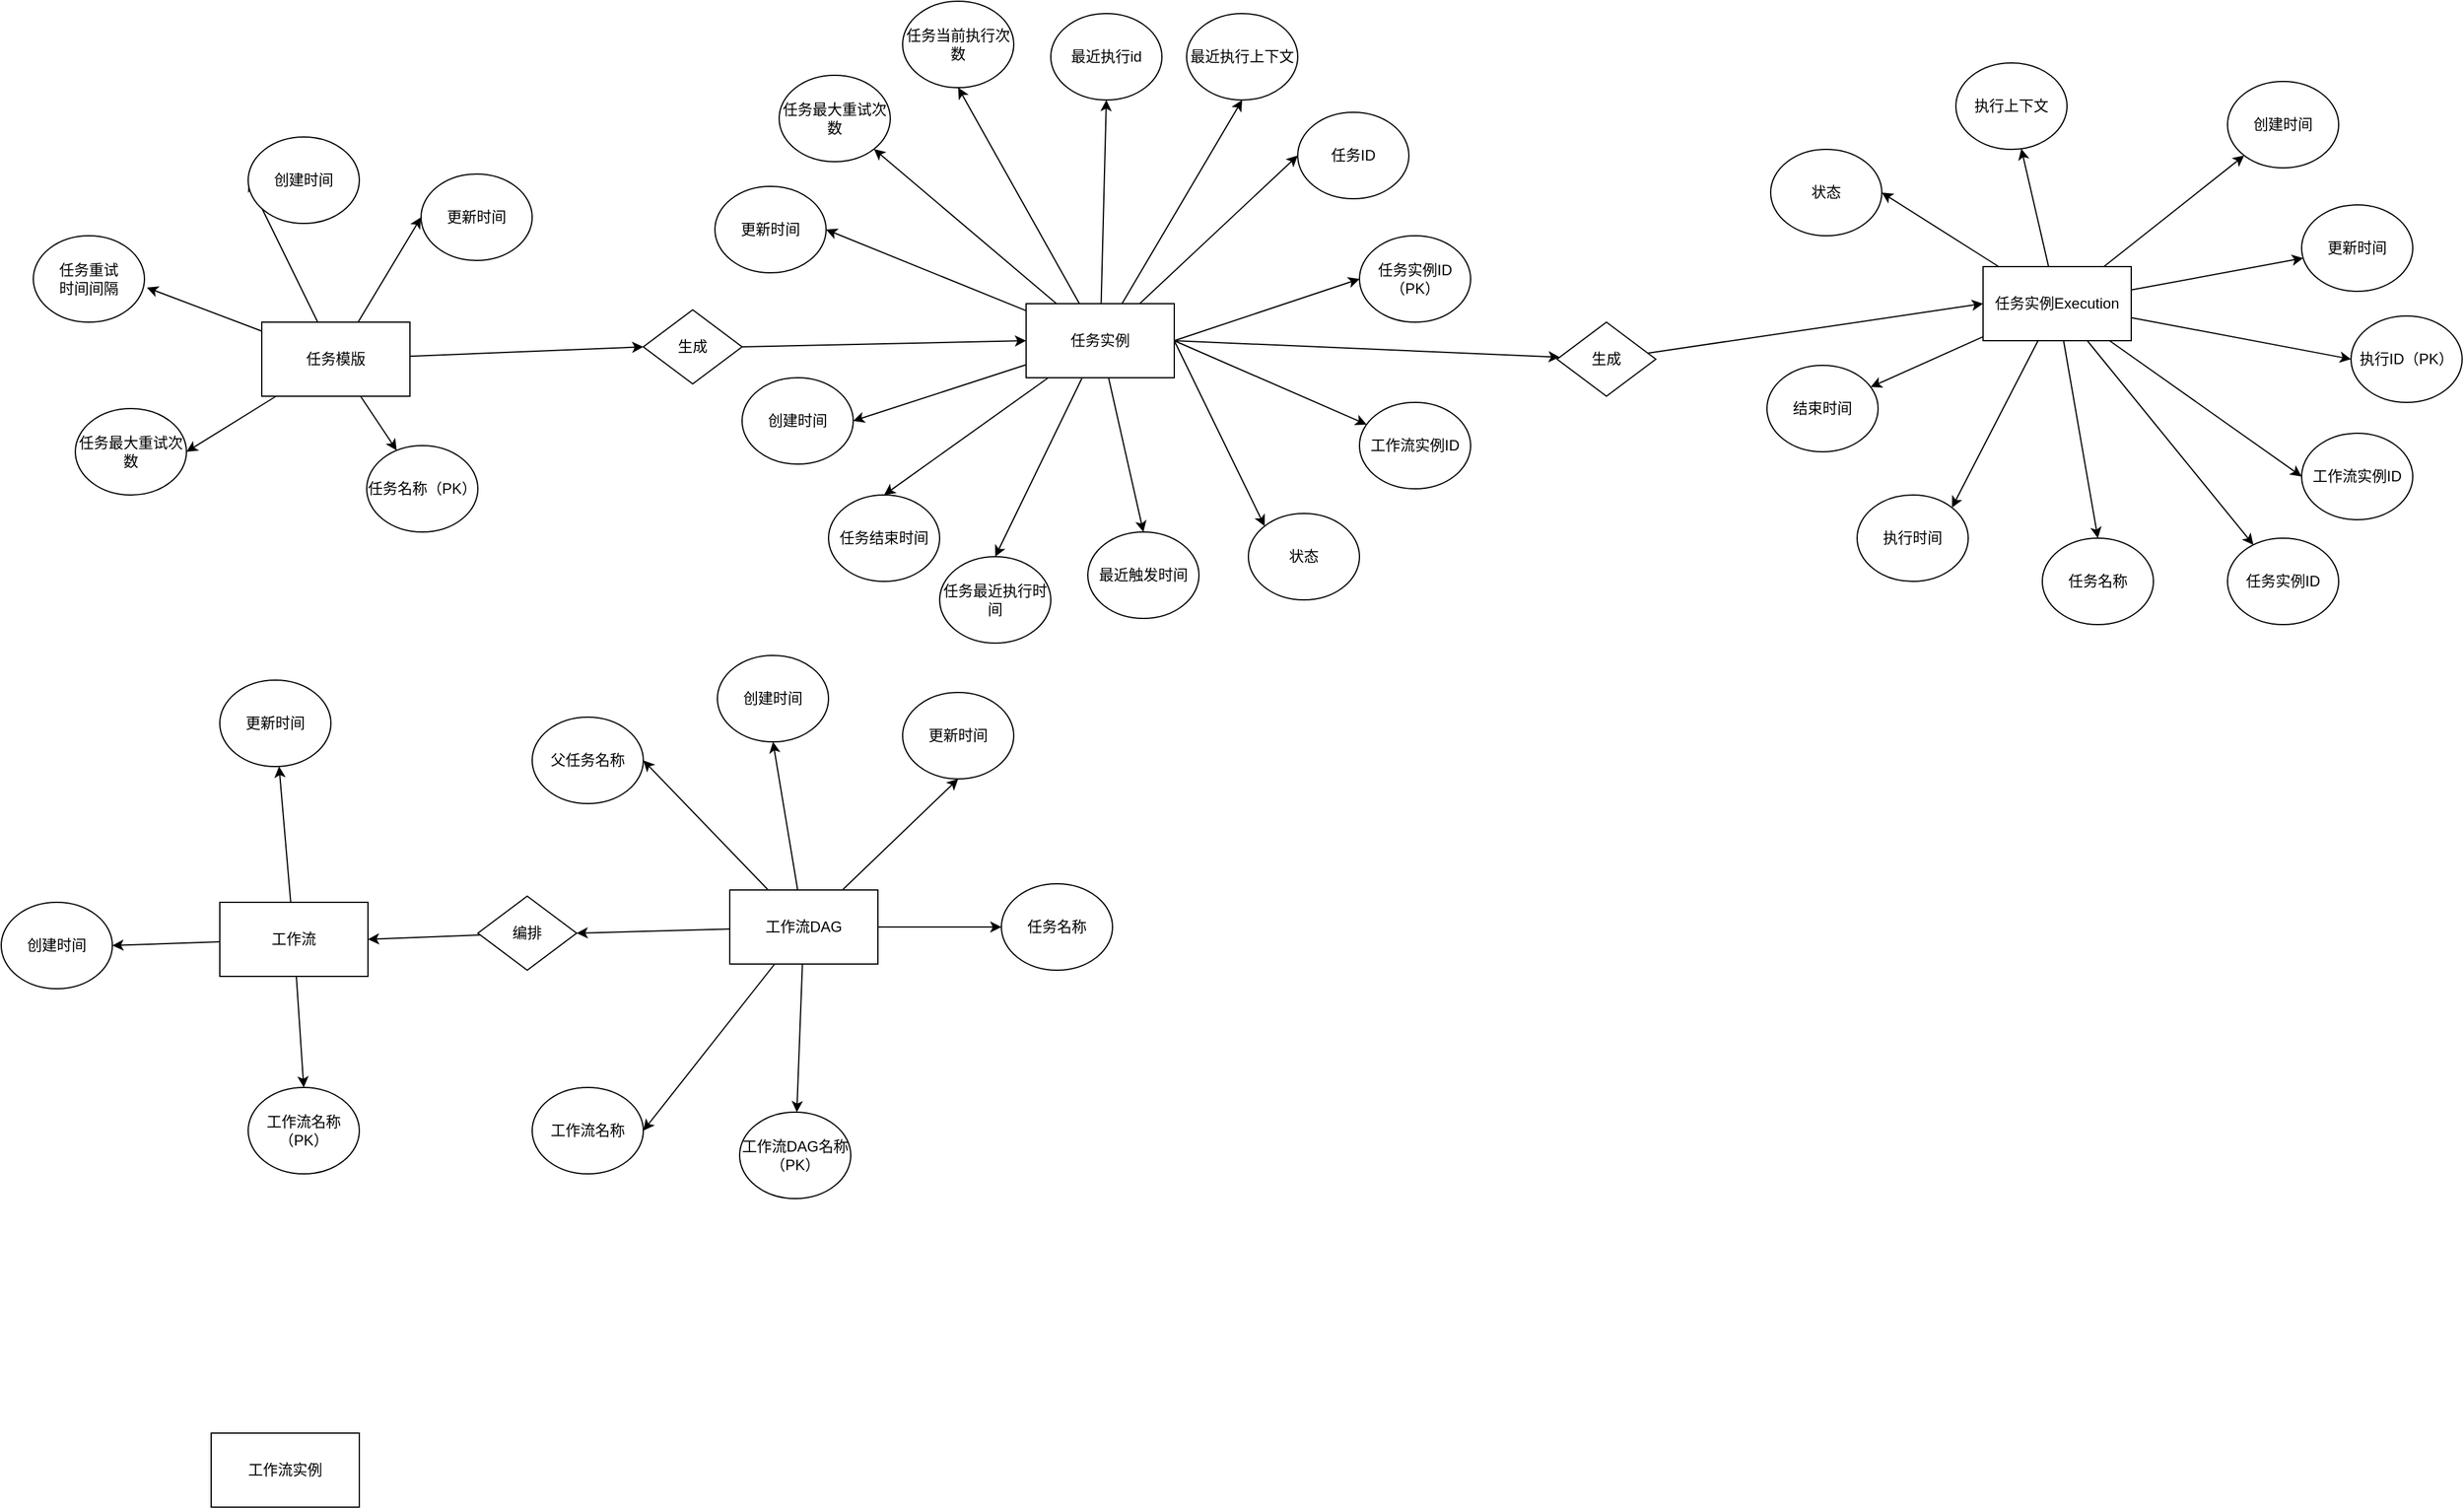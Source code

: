 <mxfile version="22.1.18" type="github">
  <diagram name="第 1 页" id="u92MrwEAKFm2taZTLTK-">
    <mxGraphModel dx="2099" dy="1977" grid="1" gridSize="10" guides="1" tooltips="1" connect="1" arrows="1" fold="1" page="1" pageScale="1" pageWidth="827" pageHeight="1169" math="0" shadow="0">
      <root>
        <mxCell id="0" />
        <mxCell id="1" parent="0" />
        <mxCell id="BF8SNdvl5e7O7KOmZN9e-4" style="rounded=0;orthogonalLoop=1;jettySize=auto;html=1;entryX=0;entryY=0.5;entryDx=0;entryDy=0;exitX=1;exitY=0.5;exitDx=0;exitDy=0;" parent="1" source="BF8SNdvl5e7O7KOmZN9e-8" target="BF8SNdvl5e7O7KOmZN9e-5" edge="1">
          <mxGeometry relative="1" as="geometry">
            <mxPoint x="350" y="170" as="targetPoint" />
            <mxPoint x="260" y="170" as="sourcePoint" />
          </mxGeometry>
        </mxCell>
        <mxCell id="BF8SNdvl5e7O7KOmZN9e-7" style="rounded=0;orthogonalLoop=1;jettySize=auto;html=1;entryX=0;entryY=0;entryDx=0;entryDy=0;exitX=1;exitY=0.5;exitDx=0;exitDy=0;" parent="1" source="BF8SNdvl5e7O7KOmZN9e-8" target="BF8SNdvl5e7O7KOmZN9e-6" edge="1">
          <mxGeometry relative="1" as="geometry">
            <mxPoint x="260" y="170" as="sourcePoint" />
          </mxGeometry>
        </mxCell>
        <mxCell id="BF8SNdvl5e7O7KOmZN9e-5" value="任务实例ID（PK）" style="ellipse;whiteSpace=wrap;html=1;" parent="1" vertex="1">
          <mxGeometry x="390" y="80" width="90" height="70" as="geometry" />
        </mxCell>
        <mxCell id="BF8SNdvl5e7O7KOmZN9e-6" value="状态" style="ellipse;whiteSpace=wrap;html=1;" parent="1" vertex="1">
          <mxGeometry x="300" y="305" width="90" height="70" as="geometry" />
        </mxCell>
        <mxCell id="BF8SNdvl5e7O7KOmZN9e-10" style="rounded=0;orthogonalLoop=1;jettySize=auto;html=1;entryX=0.5;entryY=0;entryDx=0;entryDy=0;" parent="1" source="BF8SNdvl5e7O7KOmZN9e-8" target="BF8SNdvl5e7O7KOmZN9e-9" edge="1">
          <mxGeometry relative="1" as="geometry" />
        </mxCell>
        <mxCell id="BF8SNdvl5e7O7KOmZN9e-12" style="rounded=0;orthogonalLoop=1;jettySize=auto;html=1;entryX=0.5;entryY=0;entryDx=0;entryDy=0;" parent="1" source="BF8SNdvl5e7O7KOmZN9e-8" target="BF8SNdvl5e7O7KOmZN9e-11" edge="1">
          <mxGeometry relative="1" as="geometry" />
        </mxCell>
        <mxCell id="BF8SNdvl5e7O7KOmZN9e-19" style="rounded=0;orthogonalLoop=1;jettySize=auto;html=1;entryX=1;entryY=0.5;entryDx=0;entryDy=0;" parent="1" source="BF8SNdvl5e7O7KOmZN9e-8" target="BF8SNdvl5e7O7KOmZN9e-13" edge="1">
          <mxGeometry relative="1" as="geometry" />
        </mxCell>
        <mxCell id="BF8SNdvl5e7O7KOmZN9e-20" style="rounded=0;orthogonalLoop=1;jettySize=auto;html=1;entryX=1;entryY=0.5;entryDx=0;entryDy=0;" parent="1" source="BF8SNdvl5e7O7KOmZN9e-8" target="BF8SNdvl5e7O7KOmZN9e-14" edge="1">
          <mxGeometry relative="1" as="geometry" />
        </mxCell>
        <mxCell id="BF8SNdvl5e7O7KOmZN9e-48" style="rounded=0;orthogonalLoop=1;jettySize=auto;html=1;entryX=0;entryY=0.5;entryDx=0;entryDy=0;" parent="1" source="BF8SNdvl5e7O7KOmZN9e-8" target="BF8SNdvl5e7O7KOmZN9e-47" edge="1">
          <mxGeometry relative="1" as="geometry" />
        </mxCell>
        <mxCell id="BF8SNdvl5e7O7KOmZN9e-64" style="rounded=0;orthogonalLoop=1;jettySize=auto;html=1;exitX=1;exitY=0.5;exitDx=0;exitDy=0;" parent="1" source="BF8SNdvl5e7O7KOmZN9e-8" target="BF8SNdvl5e7O7KOmZN9e-63" edge="1">
          <mxGeometry relative="1" as="geometry" />
        </mxCell>
        <mxCell id="BF8SNdvl5e7O7KOmZN9e-78" style="rounded=0;orthogonalLoop=1;jettySize=auto;html=1;entryX=0.5;entryY=1;entryDx=0;entryDy=0;" edge="1" parent="1" source="BF8SNdvl5e7O7KOmZN9e-8" target="BF8SNdvl5e7O7KOmZN9e-76">
          <mxGeometry relative="1" as="geometry" />
        </mxCell>
        <mxCell id="BF8SNdvl5e7O7KOmZN9e-83" style="rounded=0;orthogonalLoop=1;jettySize=auto;html=1;entryX=1;entryY=1;entryDx=0;entryDy=0;" edge="1" parent="1" source="BF8SNdvl5e7O7KOmZN9e-8" target="BF8SNdvl5e7O7KOmZN9e-80">
          <mxGeometry relative="1" as="geometry" />
        </mxCell>
        <mxCell id="8EcwPYy6TK1mYzknZgef-4" style="rounded=0;orthogonalLoop=1;jettySize=auto;html=1;exitX=1;exitY=0.5;exitDx=0;exitDy=0;" edge="1" parent="1" source="BF8SNdvl5e7O7KOmZN9e-8" target="8EcwPYy6TK1mYzknZgef-3">
          <mxGeometry relative="1" as="geometry" />
        </mxCell>
        <mxCell id="8EcwPYy6TK1mYzknZgef-9" style="rounded=0;orthogonalLoop=1;jettySize=auto;html=1;entryX=0.5;entryY=1;entryDx=0;entryDy=0;" edge="1" parent="1" source="BF8SNdvl5e7O7KOmZN9e-8" target="8EcwPYy6TK1mYzknZgef-7">
          <mxGeometry relative="1" as="geometry" />
        </mxCell>
        <mxCell id="8EcwPYy6TK1mYzknZgef-10" style="rounded=0;orthogonalLoop=1;jettySize=auto;html=1;entryX=0.5;entryY=1;entryDx=0;entryDy=0;" edge="1" parent="1" source="BF8SNdvl5e7O7KOmZN9e-8" target="8EcwPYy6TK1mYzknZgef-8">
          <mxGeometry relative="1" as="geometry" />
        </mxCell>
        <mxCell id="8EcwPYy6TK1mYzknZgef-13" style="rounded=0;orthogonalLoop=1;jettySize=auto;html=1;entryX=0.5;entryY=0;entryDx=0;entryDy=0;" edge="1" parent="1" source="BF8SNdvl5e7O7KOmZN9e-8" target="8EcwPYy6TK1mYzknZgef-12">
          <mxGeometry relative="1" as="geometry" />
        </mxCell>
        <mxCell id="BF8SNdvl5e7O7KOmZN9e-8" value="任务实例" style="rounded=0;whiteSpace=wrap;html=1;" parent="1" vertex="1">
          <mxGeometry x="120" y="135" width="120" height="60" as="geometry" />
        </mxCell>
        <mxCell id="BF8SNdvl5e7O7KOmZN9e-9" value="最近触发时间" style="ellipse;whiteSpace=wrap;html=1;" parent="1" vertex="1">
          <mxGeometry x="170" y="320" width="90" height="70" as="geometry" />
        </mxCell>
        <mxCell id="BF8SNdvl5e7O7KOmZN9e-11" value="任务结束时间" style="ellipse;whiteSpace=wrap;html=1;" parent="1" vertex="1">
          <mxGeometry x="-40" y="290" width="90" height="70" as="geometry" />
        </mxCell>
        <mxCell id="BF8SNdvl5e7O7KOmZN9e-13" value="创建时间" style="ellipse;whiteSpace=wrap;html=1;" parent="1" vertex="1">
          <mxGeometry x="-110" y="195" width="90" height="70" as="geometry" />
        </mxCell>
        <mxCell id="BF8SNdvl5e7O7KOmZN9e-14" value="更新时间" style="ellipse;whiteSpace=wrap;html=1;" parent="1" vertex="1">
          <mxGeometry x="-132" y="40" width="90" height="70" as="geometry" />
        </mxCell>
        <mxCell id="BF8SNdvl5e7O7KOmZN9e-35" style="rounded=0;orthogonalLoop=1;jettySize=auto;html=1;" parent="1" source="BF8SNdvl5e7O7KOmZN9e-25" target="BF8SNdvl5e7O7KOmZN9e-28" edge="1">
          <mxGeometry relative="1" as="geometry" />
        </mxCell>
        <mxCell id="BF8SNdvl5e7O7KOmZN9e-36" style="rounded=0;orthogonalLoop=1;jettySize=auto;html=1;entryX=0;entryY=0.5;entryDx=0;entryDy=0;" parent="1" source="BF8SNdvl5e7O7KOmZN9e-25" target="BF8SNdvl5e7O7KOmZN9e-27" edge="1">
          <mxGeometry relative="1" as="geometry" />
        </mxCell>
        <mxCell id="BF8SNdvl5e7O7KOmZN9e-37" style="rounded=0;orthogonalLoop=1;jettySize=auto;html=1;entryX=0;entryY=0.5;entryDx=0;entryDy=0;" parent="1" source="BF8SNdvl5e7O7KOmZN9e-25" target="BF8SNdvl5e7O7KOmZN9e-26" edge="1">
          <mxGeometry relative="1" as="geometry" />
        </mxCell>
        <mxCell id="BF8SNdvl5e7O7KOmZN9e-61" style="rounded=0;orthogonalLoop=1;jettySize=auto;html=1;entryX=0;entryY=0.5;entryDx=0;entryDy=0;" parent="1" source="BF8SNdvl5e7O7KOmZN9e-25" target="BF8SNdvl5e7O7KOmZN9e-60" edge="1">
          <mxGeometry relative="1" as="geometry" />
        </mxCell>
        <mxCell id="BF8SNdvl5e7O7KOmZN9e-79" style="rounded=0;orthogonalLoop=1;jettySize=auto;html=1;entryX=1;entryY=0.5;entryDx=0;entryDy=0;" edge="1" parent="1" source="BF8SNdvl5e7O7KOmZN9e-25" target="BF8SNdvl5e7O7KOmZN9e-74">
          <mxGeometry relative="1" as="geometry" />
        </mxCell>
        <mxCell id="BF8SNdvl5e7O7KOmZN9e-25" value="任务模版" style="rounded=0;whiteSpace=wrap;html=1;" parent="1" vertex="1">
          <mxGeometry x="-499" y="150" width="120" height="60" as="geometry" />
        </mxCell>
        <mxCell id="BF8SNdvl5e7O7KOmZN9e-26" value="创建时间" style="ellipse;whiteSpace=wrap;html=1;" parent="1" vertex="1">
          <mxGeometry x="-510" width="90" height="70" as="geometry" />
        </mxCell>
        <mxCell id="BF8SNdvl5e7O7KOmZN9e-27" value="更新时间" style="ellipse;whiteSpace=wrap;html=1;" parent="1" vertex="1">
          <mxGeometry x="-370" y="30" width="90" height="70" as="geometry" />
        </mxCell>
        <mxCell id="BF8SNdvl5e7O7KOmZN9e-28" value="任务名称（PK）" style="ellipse;whiteSpace=wrap;html=1;" parent="1" vertex="1">
          <mxGeometry x="-414" y="250" width="90" height="70" as="geometry" />
        </mxCell>
        <mxCell id="BF8SNdvl5e7O7KOmZN9e-30" value="任务重试&lt;br&gt;时间间隔" style="ellipse;whiteSpace=wrap;html=1;" parent="1" vertex="1">
          <mxGeometry x="-684" y="80" width="90" height="70" as="geometry" />
        </mxCell>
        <mxCell id="BF8SNdvl5e7O7KOmZN9e-33" style="rounded=0;orthogonalLoop=1;jettySize=auto;html=1;entryX=1.022;entryY=0.6;entryDx=0;entryDy=0;entryPerimeter=0;" parent="1" source="BF8SNdvl5e7O7KOmZN9e-25" target="BF8SNdvl5e7O7KOmZN9e-30" edge="1">
          <mxGeometry relative="1" as="geometry" />
        </mxCell>
        <mxCell id="BF8SNdvl5e7O7KOmZN9e-47" value="任务ID" style="ellipse;whiteSpace=wrap;html=1;" parent="1" vertex="1">
          <mxGeometry x="340" y="-20" width="90" height="70" as="geometry" />
        </mxCell>
        <mxCell id="BF8SNdvl5e7O7KOmZN9e-62" style="rounded=0;orthogonalLoop=1;jettySize=auto;html=1;entryX=0;entryY=0.5;entryDx=0;entryDy=0;exitX=1;exitY=0.5;exitDx=0;exitDy=0;" parent="1" source="BF8SNdvl5e7O7KOmZN9e-60" target="BF8SNdvl5e7O7KOmZN9e-8" edge="1">
          <mxGeometry relative="1" as="geometry" />
        </mxCell>
        <mxCell id="BF8SNdvl5e7O7KOmZN9e-60" value="生成" style="rhombus;whiteSpace=wrap;html=1;" parent="1" vertex="1">
          <mxGeometry x="-190" y="140" width="80" height="60" as="geometry" />
        </mxCell>
        <mxCell id="BF8SNdvl5e7O7KOmZN9e-63" value="生成" style="rhombus;whiteSpace=wrap;html=1;" parent="1" vertex="1">
          <mxGeometry x="550" y="150" width="80" height="60" as="geometry" />
        </mxCell>
        <mxCell id="BF8SNdvl5e7O7KOmZN9e-74" value="任务最大重试次数" style="ellipse;whiteSpace=wrap;html=1;" vertex="1" parent="1">
          <mxGeometry x="-650" y="220" width="90" height="70" as="geometry" />
        </mxCell>
        <mxCell id="BF8SNdvl5e7O7KOmZN9e-76" value="任务当前执行次数" style="ellipse;whiteSpace=wrap;html=1;" vertex="1" parent="1">
          <mxGeometry x="20" y="-110" width="90" height="70" as="geometry" />
        </mxCell>
        <mxCell id="BF8SNdvl5e7O7KOmZN9e-80" value="任务最大重试次数" style="ellipse;whiteSpace=wrap;html=1;" vertex="1" parent="1">
          <mxGeometry x="-80" y="-50" width="90" height="70" as="geometry" />
        </mxCell>
        <mxCell id="8EcwPYy6TK1mYzknZgef-3" value="工作流实例ID" style="ellipse;whiteSpace=wrap;html=1;" vertex="1" parent="1">
          <mxGeometry x="390" y="215" width="90" height="70" as="geometry" />
        </mxCell>
        <mxCell id="8EcwPYy6TK1mYzknZgef-7" value="最近执行id" style="ellipse;whiteSpace=wrap;html=1;" vertex="1" parent="1">
          <mxGeometry x="140" y="-100" width="90" height="70" as="geometry" />
        </mxCell>
        <mxCell id="8EcwPYy6TK1mYzknZgef-8" value="最近执行上下文" style="ellipse;whiteSpace=wrap;html=1;" vertex="1" parent="1">
          <mxGeometry x="250" y="-100" width="90" height="70" as="geometry" />
        </mxCell>
        <mxCell id="8EcwPYy6TK1mYzknZgef-12" value="任务最近执行时间" style="ellipse;whiteSpace=wrap;html=1;" vertex="1" parent="1">
          <mxGeometry x="50" y="340" width="90" height="70" as="geometry" />
        </mxCell>
        <mxCell id="8EcwPYy6TK1mYzknZgef-14" value="" style="group" vertex="1" connectable="0" parent="1">
          <mxGeometry x="720" y="-60" width="563" height="455" as="geometry" />
        </mxCell>
        <mxCell id="BF8SNdvl5e7O7KOmZN9e-72" value="执行时间" style="ellipse;whiteSpace=wrap;html=1;" vertex="1" parent="8EcwPYy6TK1mYzknZgef-14">
          <mxGeometry x="73" y="350" width="90" height="70" as="geometry" />
        </mxCell>
        <mxCell id="BF8SNdvl5e7O7KOmZN9e-38" value="任务实例Execution" style="rounded=0;whiteSpace=wrap;html=1;container=0;" parent="8EcwPYy6TK1mYzknZgef-14" vertex="1">
          <mxGeometry x="175" y="165" width="120" height="60" as="geometry" />
        </mxCell>
        <mxCell id="BF8SNdvl5e7O7KOmZN9e-40" value="创建时间" style="ellipse;whiteSpace=wrap;html=1;container=0;" parent="8EcwPYy6TK1mYzknZgef-14" vertex="1">
          <mxGeometry x="373" y="15" width="90" height="70" as="geometry" />
        </mxCell>
        <mxCell id="BF8SNdvl5e7O7KOmZN9e-52" style="rounded=0;orthogonalLoop=1;jettySize=auto;html=1;" parent="8EcwPYy6TK1mYzknZgef-14" source="BF8SNdvl5e7O7KOmZN9e-38" target="BF8SNdvl5e7O7KOmZN9e-40" edge="1">
          <mxGeometry relative="1" as="geometry" />
        </mxCell>
        <mxCell id="BF8SNdvl5e7O7KOmZN9e-41" value="更新时间" style="ellipse;whiteSpace=wrap;html=1;container=0;" parent="8EcwPYy6TK1mYzknZgef-14" vertex="1">
          <mxGeometry x="433" y="115" width="90" height="70" as="geometry" />
        </mxCell>
        <mxCell id="BF8SNdvl5e7O7KOmZN9e-51" style="rounded=0;orthogonalLoop=1;jettySize=auto;html=1;" parent="8EcwPYy6TK1mYzknZgef-14" source="BF8SNdvl5e7O7KOmZN9e-38" target="BF8SNdvl5e7O7KOmZN9e-41" edge="1">
          <mxGeometry relative="1" as="geometry" />
        </mxCell>
        <mxCell id="BF8SNdvl5e7O7KOmZN9e-42" value="执行ID（PK）" style="ellipse;whiteSpace=wrap;html=1;container=0;" parent="8EcwPYy6TK1mYzknZgef-14" vertex="1">
          <mxGeometry x="473" y="205" width="90" height="70" as="geometry" />
        </mxCell>
        <mxCell id="BF8SNdvl5e7O7KOmZN9e-59" style="rounded=0;orthogonalLoop=1;jettySize=auto;html=1;entryX=0;entryY=0.5;entryDx=0;entryDy=0;" parent="8EcwPYy6TK1mYzknZgef-14" source="BF8SNdvl5e7O7KOmZN9e-38" target="BF8SNdvl5e7O7KOmZN9e-42" edge="1">
          <mxGeometry relative="1" as="geometry" />
        </mxCell>
        <mxCell id="BF8SNdvl5e7O7KOmZN9e-44" value="结束时间" style="ellipse;whiteSpace=wrap;html=1;container=0;" parent="8EcwPYy6TK1mYzknZgef-14" vertex="1">
          <mxGeometry y="245" width="90" height="70" as="geometry" />
        </mxCell>
        <mxCell id="BF8SNdvl5e7O7KOmZN9e-57" style="rounded=0;orthogonalLoop=1;jettySize=auto;html=1;" parent="8EcwPYy6TK1mYzknZgef-14" source="BF8SNdvl5e7O7KOmZN9e-38" target="BF8SNdvl5e7O7KOmZN9e-44" edge="1">
          <mxGeometry relative="1" as="geometry" />
        </mxCell>
        <mxCell id="BF8SNdvl5e7O7KOmZN9e-45" value="状态" style="ellipse;whiteSpace=wrap;html=1;container=0;" parent="8EcwPYy6TK1mYzknZgef-14" vertex="1">
          <mxGeometry x="3" y="70" width="90" height="70" as="geometry" />
        </mxCell>
        <mxCell id="BF8SNdvl5e7O7KOmZN9e-56" style="rounded=0;orthogonalLoop=1;jettySize=auto;html=1;entryX=1;entryY=0.5;entryDx=0;entryDy=0;" parent="8EcwPYy6TK1mYzknZgef-14" source="BF8SNdvl5e7O7KOmZN9e-38" target="BF8SNdvl5e7O7KOmZN9e-45" edge="1">
          <mxGeometry relative="1" as="geometry" />
        </mxCell>
        <mxCell id="BF8SNdvl5e7O7KOmZN9e-46" value="执行上下文" style="ellipse;whiteSpace=wrap;html=1;container=0;" parent="8EcwPYy6TK1mYzknZgef-14" vertex="1">
          <mxGeometry x="153" width="90" height="70" as="geometry" />
        </mxCell>
        <mxCell id="BF8SNdvl5e7O7KOmZN9e-55" style="rounded=0;orthogonalLoop=1;jettySize=auto;html=1;" parent="8EcwPYy6TK1mYzknZgef-14" source="BF8SNdvl5e7O7KOmZN9e-38" target="BF8SNdvl5e7O7KOmZN9e-46" edge="1">
          <mxGeometry relative="1" as="geometry" />
        </mxCell>
        <mxCell id="BF8SNdvl5e7O7KOmZN9e-49" value="任务名称" style="ellipse;whiteSpace=wrap;html=1;container=0;" parent="8EcwPYy6TK1mYzknZgef-14" vertex="1">
          <mxGeometry x="223" y="385" width="90" height="70" as="geometry" />
        </mxCell>
        <mxCell id="BF8SNdvl5e7O7KOmZN9e-53" style="rounded=0;orthogonalLoop=1;jettySize=auto;html=1;entryX=0.5;entryY=0;entryDx=0;entryDy=0;" parent="8EcwPYy6TK1mYzknZgef-14" source="BF8SNdvl5e7O7KOmZN9e-38" target="BF8SNdvl5e7O7KOmZN9e-49" edge="1">
          <mxGeometry relative="1" as="geometry" />
        </mxCell>
        <mxCell id="BF8SNdvl5e7O7KOmZN9e-50" value="任务实例ID" style="ellipse;whiteSpace=wrap;html=1;container=0;" parent="8EcwPYy6TK1mYzknZgef-14" vertex="1">
          <mxGeometry x="373" y="385" width="90" height="70" as="geometry" />
        </mxCell>
        <mxCell id="BF8SNdvl5e7O7KOmZN9e-54" style="rounded=0;orthogonalLoop=1;jettySize=auto;html=1;" parent="8EcwPYy6TK1mYzknZgef-14" source="BF8SNdvl5e7O7KOmZN9e-38" target="BF8SNdvl5e7O7KOmZN9e-50" edge="1">
          <mxGeometry relative="1" as="geometry" />
        </mxCell>
        <mxCell id="BF8SNdvl5e7O7KOmZN9e-65" style="rounded=0;orthogonalLoop=1;jettySize=auto;html=1;entryX=0;entryY=0.5;entryDx=0;entryDy=0;" parent="8EcwPYy6TK1mYzknZgef-14" source="BF8SNdvl5e7O7KOmZN9e-63" target="BF8SNdvl5e7O7KOmZN9e-38" edge="1">
          <mxGeometry relative="1" as="geometry" />
        </mxCell>
        <mxCell id="BF8SNdvl5e7O7KOmZN9e-73" style="rounded=0;orthogonalLoop=1;jettySize=auto;html=1;entryX=1;entryY=0;entryDx=0;entryDy=0;" edge="1" parent="8EcwPYy6TK1mYzknZgef-14" source="BF8SNdvl5e7O7KOmZN9e-38" target="BF8SNdvl5e7O7KOmZN9e-72">
          <mxGeometry relative="1" as="geometry" />
        </mxCell>
        <mxCell id="8EcwPYy6TK1mYzknZgef-5" value="工作流实例ID" style="ellipse;whiteSpace=wrap;html=1;" vertex="1" parent="8EcwPYy6TK1mYzknZgef-14">
          <mxGeometry x="433" y="300" width="90" height="70" as="geometry" />
        </mxCell>
        <mxCell id="8EcwPYy6TK1mYzknZgef-6" style="rounded=0;orthogonalLoop=1;jettySize=auto;html=1;entryX=0;entryY=0.5;entryDx=0;entryDy=0;" edge="1" parent="8EcwPYy6TK1mYzknZgef-14" source="BF8SNdvl5e7O7KOmZN9e-38" target="8EcwPYy6TK1mYzknZgef-5">
          <mxGeometry relative="1" as="geometry" />
        </mxCell>
        <mxCell id="8EcwPYy6TK1mYzknZgef-17" style="rounded=0;orthogonalLoop=1;jettySize=auto;html=1;entryX=0.5;entryY=0;entryDx=0;entryDy=0;" edge="1" parent="1" source="8EcwPYy6TK1mYzknZgef-15" target="8EcwPYy6TK1mYzknZgef-16">
          <mxGeometry relative="1" as="geometry" />
        </mxCell>
        <mxCell id="8EcwPYy6TK1mYzknZgef-20" style="rounded=0;orthogonalLoop=1;jettySize=auto;html=1;entryX=1;entryY=0.5;entryDx=0;entryDy=0;" edge="1" parent="1" source="8EcwPYy6TK1mYzknZgef-15" target="8EcwPYy6TK1mYzknZgef-18">
          <mxGeometry relative="1" as="geometry" />
        </mxCell>
        <mxCell id="8EcwPYy6TK1mYzknZgef-21" style="rounded=0;orthogonalLoop=1;jettySize=auto;html=1;" edge="1" parent="1" source="8EcwPYy6TK1mYzknZgef-15" target="8EcwPYy6TK1mYzknZgef-19">
          <mxGeometry relative="1" as="geometry" />
        </mxCell>
        <mxCell id="8EcwPYy6TK1mYzknZgef-15" value="工作流" style="rounded=0;whiteSpace=wrap;html=1;" vertex="1" parent="1">
          <mxGeometry x="-533" y="620" width="120" height="60" as="geometry" />
        </mxCell>
        <mxCell id="8EcwPYy6TK1mYzknZgef-16" value="工作流名称（PK）" style="ellipse;whiteSpace=wrap;html=1;" vertex="1" parent="1">
          <mxGeometry x="-510" y="770" width="90" height="70" as="geometry" />
        </mxCell>
        <mxCell id="8EcwPYy6TK1mYzknZgef-18" value="创建时间" style="ellipse;whiteSpace=wrap;html=1;" vertex="1" parent="1">
          <mxGeometry x="-710" y="620" width="90" height="70" as="geometry" />
        </mxCell>
        <mxCell id="8EcwPYy6TK1mYzknZgef-19" value="更新时间" style="ellipse;whiteSpace=wrap;html=1;" vertex="1" parent="1">
          <mxGeometry x="-533" y="440" width="90" height="70" as="geometry" />
        </mxCell>
        <mxCell id="8EcwPYy6TK1mYzknZgef-24" style="rounded=0;orthogonalLoop=1;jettySize=auto;html=1;" edge="1" parent="1" source="8EcwPYy6TK1mYzknZgef-22" target="8EcwPYy6TK1mYzknZgef-23">
          <mxGeometry relative="1" as="geometry" />
        </mxCell>
        <mxCell id="8EcwPYy6TK1mYzknZgef-28" style="rounded=0;orthogonalLoop=1;jettySize=auto;html=1;entryX=1;entryY=0.5;entryDx=0;entryDy=0;" edge="1" parent="1" source="8EcwPYy6TK1mYzknZgef-22" target="8EcwPYy6TK1mYzknZgef-27">
          <mxGeometry relative="1" as="geometry" />
        </mxCell>
        <mxCell id="8EcwPYy6TK1mYzknZgef-30" style="rounded=0;orthogonalLoop=1;jettySize=auto;html=1;entryX=1;entryY=0.5;entryDx=0;entryDy=0;" edge="1" parent="1" source="8EcwPYy6TK1mYzknZgef-22" target="8EcwPYy6TK1mYzknZgef-25">
          <mxGeometry relative="1" as="geometry" />
        </mxCell>
        <mxCell id="8EcwPYy6TK1mYzknZgef-34" style="rounded=0;orthogonalLoop=1;jettySize=auto;html=1;entryX=0.5;entryY=1;entryDx=0;entryDy=0;" edge="1" parent="1" source="8EcwPYy6TK1mYzknZgef-22" target="8EcwPYy6TK1mYzknZgef-32">
          <mxGeometry relative="1" as="geometry" />
        </mxCell>
        <mxCell id="8EcwPYy6TK1mYzknZgef-35" style="rounded=0;orthogonalLoop=1;jettySize=auto;html=1;entryX=0.5;entryY=1;entryDx=0;entryDy=0;" edge="1" parent="1" source="8EcwPYy6TK1mYzknZgef-22" target="8EcwPYy6TK1mYzknZgef-33">
          <mxGeometry relative="1" as="geometry" />
        </mxCell>
        <mxCell id="8EcwPYy6TK1mYzknZgef-36" style="rounded=0;orthogonalLoop=1;jettySize=auto;html=1;" edge="1" parent="1" source="8EcwPYy6TK1mYzknZgef-22" target="8EcwPYy6TK1mYzknZgef-26">
          <mxGeometry relative="1" as="geometry" />
        </mxCell>
        <mxCell id="8EcwPYy6TK1mYzknZgef-37" style="rounded=0;orthogonalLoop=1;jettySize=auto;html=1;entryX=1;entryY=0.5;entryDx=0;entryDy=0;" edge="1" parent="1" source="8EcwPYy6TK1mYzknZgef-22" target="8EcwPYy6TK1mYzknZgef-38">
          <mxGeometry relative="1" as="geometry">
            <mxPoint x="-240" y="640" as="targetPoint" />
          </mxGeometry>
        </mxCell>
        <mxCell id="8EcwPYy6TK1mYzknZgef-22" value="工作流DAG" style="rounded=0;whiteSpace=wrap;html=1;" vertex="1" parent="1">
          <mxGeometry x="-120" y="610" width="120" height="60" as="geometry" />
        </mxCell>
        <mxCell id="8EcwPYy6TK1mYzknZgef-23" value="工作流DAG名称（PK）" style="ellipse;whiteSpace=wrap;html=1;" vertex="1" parent="1">
          <mxGeometry x="-112" y="790" width="90" height="70" as="geometry" />
        </mxCell>
        <mxCell id="8EcwPYy6TK1mYzknZgef-25" value="工作流名称" style="ellipse;whiteSpace=wrap;html=1;" vertex="1" parent="1">
          <mxGeometry x="-280" y="770" width="90" height="70" as="geometry" />
        </mxCell>
        <mxCell id="8EcwPYy6TK1mYzknZgef-26" value="任务名称" style="ellipse;whiteSpace=wrap;html=1;" vertex="1" parent="1">
          <mxGeometry x="100" y="605" width="90" height="70" as="geometry" />
        </mxCell>
        <mxCell id="8EcwPYy6TK1mYzknZgef-27" value="父任务名称" style="ellipse;whiteSpace=wrap;html=1;" vertex="1" parent="1">
          <mxGeometry x="-280" y="470" width="90" height="70" as="geometry" />
        </mxCell>
        <mxCell id="8EcwPYy6TK1mYzknZgef-32" value="创建时间" style="ellipse;whiteSpace=wrap;html=1;" vertex="1" parent="1">
          <mxGeometry x="-130" y="420" width="90" height="70" as="geometry" />
        </mxCell>
        <mxCell id="8EcwPYy6TK1mYzknZgef-33" value="更新时间" style="ellipse;whiteSpace=wrap;html=1;" vertex="1" parent="1">
          <mxGeometry x="20" y="450" width="90" height="70" as="geometry" />
        </mxCell>
        <mxCell id="8EcwPYy6TK1mYzknZgef-39" style="rounded=0;orthogonalLoop=1;jettySize=auto;html=1;entryX=1;entryY=0.5;entryDx=0;entryDy=0;" edge="1" parent="1" source="8EcwPYy6TK1mYzknZgef-38" target="8EcwPYy6TK1mYzknZgef-15">
          <mxGeometry relative="1" as="geometry" />
        </mxCell>
        <mxCell id="8EcwPYy6TK1mYzknZgef-38" value="编排" style="rhombus;whiteSpace=wrap;html=1;" vertex="1" parent="1">
          <mxGeometry x="-324" y="615" width="80" height="60" as="geometry" />
        </mxCell>
        <mxCell id="8EcwPYy6TK1mYzknZgef-40" value="工作流实例" style="rounded=0;whiteSpace=wrap;html=1;" vertex="1" parent="1">
          <mxGeometry x="-540" y="1050" width="120" height="60" as="geometry" />
        </mxCell>
      </root>
    </mxGraphModel>
  </diagram>
</mxfile>
